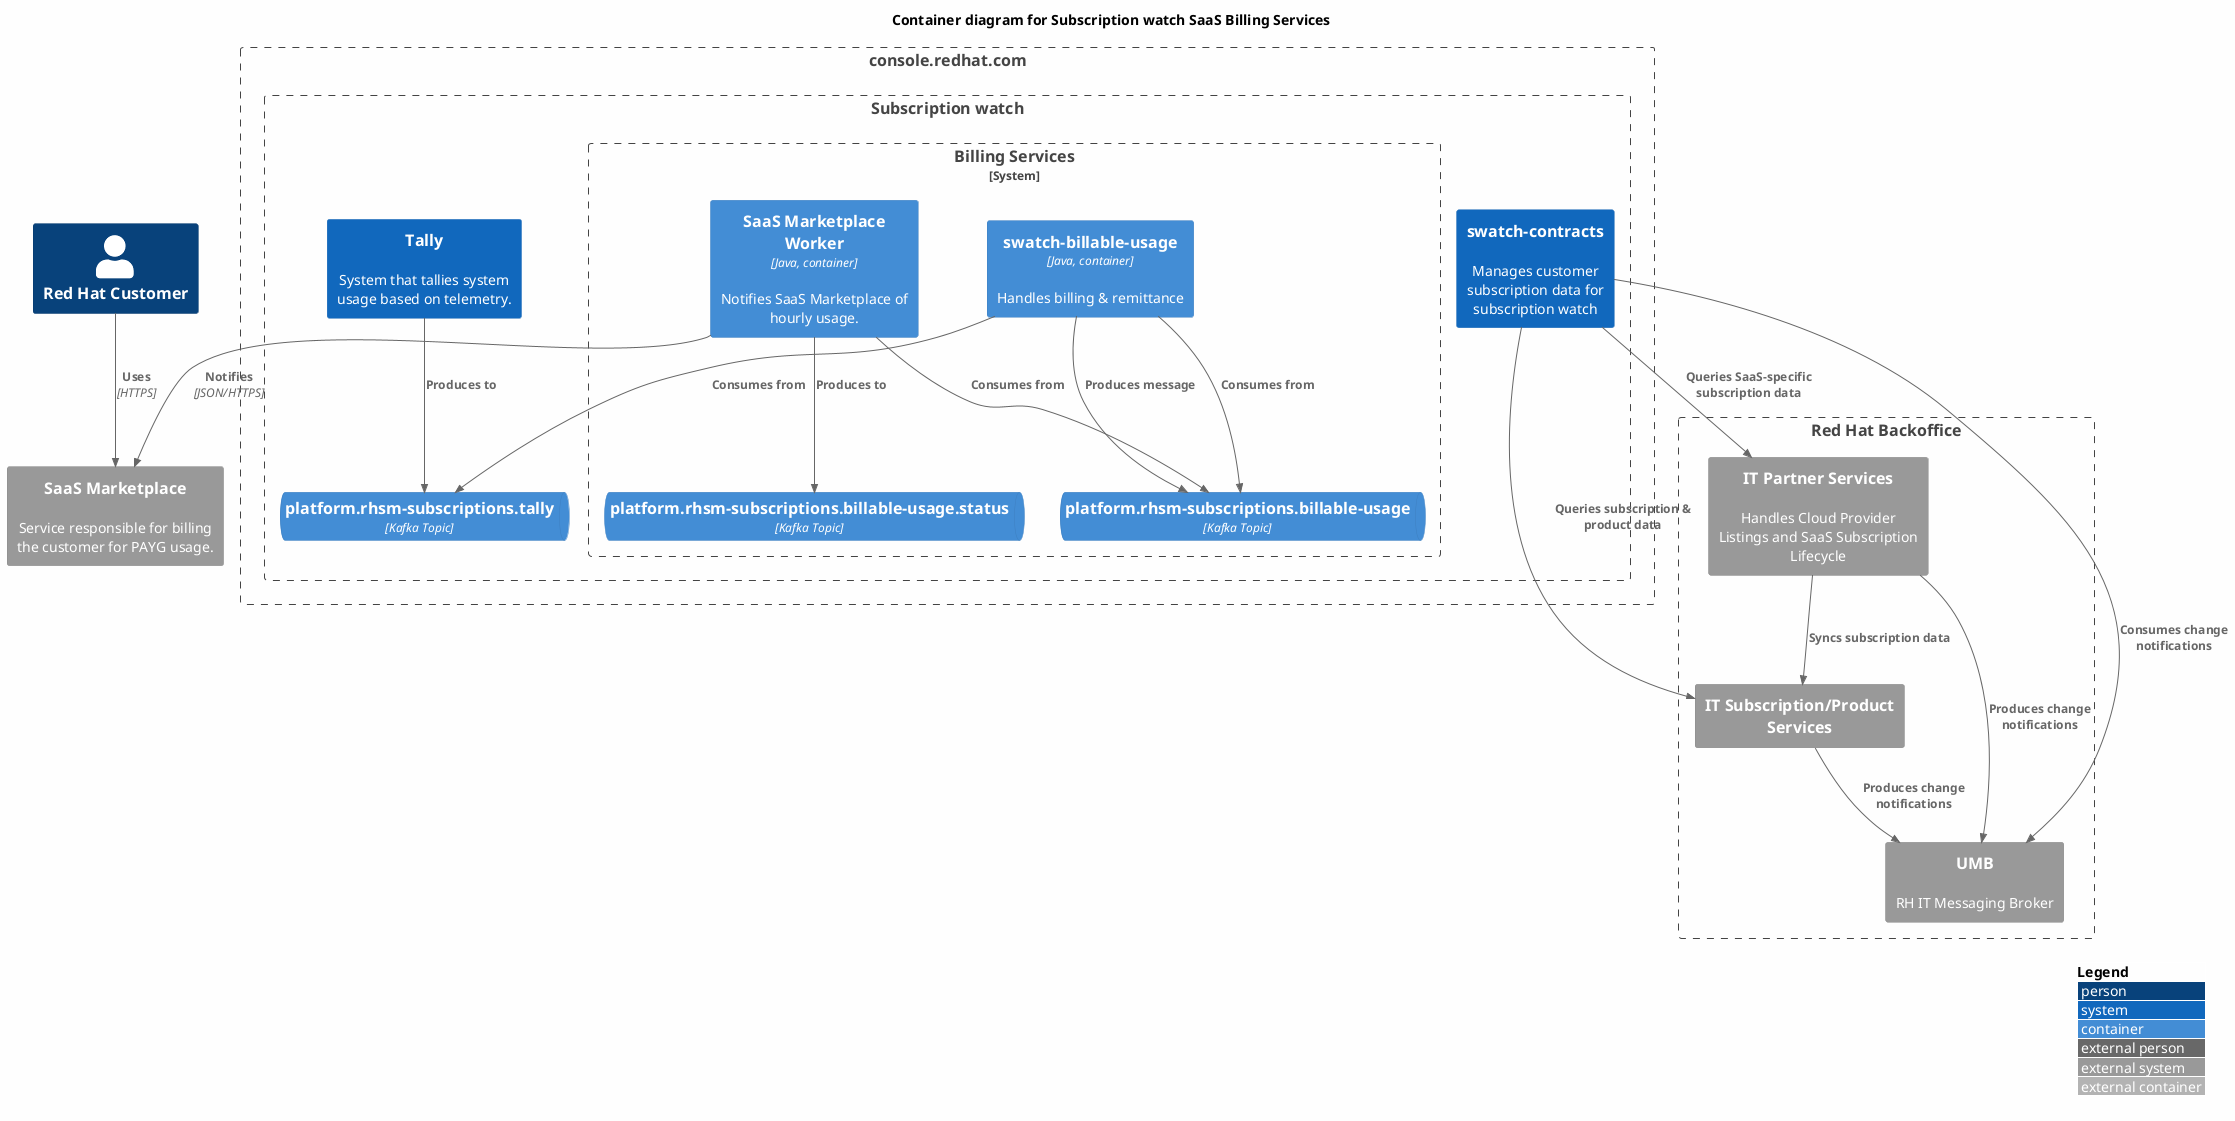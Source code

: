 @startuml
!include <C4/C4_Container>

' see https://forum.plantuml.net/8356/white-backgrounds-are-rendered-transparent-in-svg
skinparam backgroundColor #FEFEFE

LAYOUT_WITH_LEGEND()

title Container diagram for Subscription watch SaaS Billing Services

Person(customer, "Red Hat Customer")

Boundary(backoffice, "Red Hat Backoffice") {
  System_Ext(subprod, "IT Subscription/Product Services")
  System_Ext(umb, "UMB", "RH IT Messaging Broker")
  System_Ext(partnergw, "IT Partner Services", "Handles Cloud Provider Listings and SaaS Subscription Lifecycle")
}

Boundary(crc, console.redhat.com) {
  Boundary(swatch, "Subscription watch") {
    System(tally, "Tally", "System that tallies system usage based on telemetry.")
    System(contracts, "swatch-contracts", "Manages customer subscription data for subscription watch")
    ContainerQueue(tally_summaries, "platform.rhsm-subscriptions.tally", "Kafka Topic")
    System_Boundary(billing_producers, "Billing Services") {
      ContainerQueue(billable_usage_topic, "platform.rhsm-subscriptions.billable-usage", "Kafka Topic")
      ContainerQueue(billable_usage_status, "platform.rhsm-subscriptions.billable-usage.status", "Kafka Topic")
      Container(billable_usage, "swatch-billable-usage", "Java, container", "Handles billing & remittance")
      Container(saas_marketplace_worker, "SaaS Marketplace Worker", "Java, container", "Notifies SaaS Marketplace of hourly usage.")
    }
  }
}

System_Ext(saas_marketplace, "SaaS Marketplace", "Service responsible for billing the customer for PAYG usage.")

' tally process
Rel(tally, tally_summaries, "Produces to")

' SaaS marketplace notification
Rel(saas_marketplace_worker, saas_marketplace, "Notifies", "JSON/HTTPS")
Rel(saas_marketplace_worker, billable_usage_topic, "Consumes from")
Rel(saas_marketplace_worker, billable_usage_status, "Produces to")
Rel(billable_usage, billable_usage_topic, "Consumes from")
Rel(billable_usage, tally_summaries, "Consumes from")
Rel(customer, saas_marketplace, "Uses", "HTTPS")


'title System Context diagram for SaaS Metering Dataflows

Rel(partnergw, subprod, "Syncs subscription data")
Rel(partnergw, umb, "Produces change notifications")
Rel(subprod, umb, "Produces change notifications")
Rel(contracts, umb, "Consumes change notifications")
Rel(contracts, subprod, "Queries subscription & product data")
Rel(contracts, partnergw, "Queries SaaS-specific subscription data")
Rel(billable_usage, billable_usage_topic, "Produces message")

@enduml
